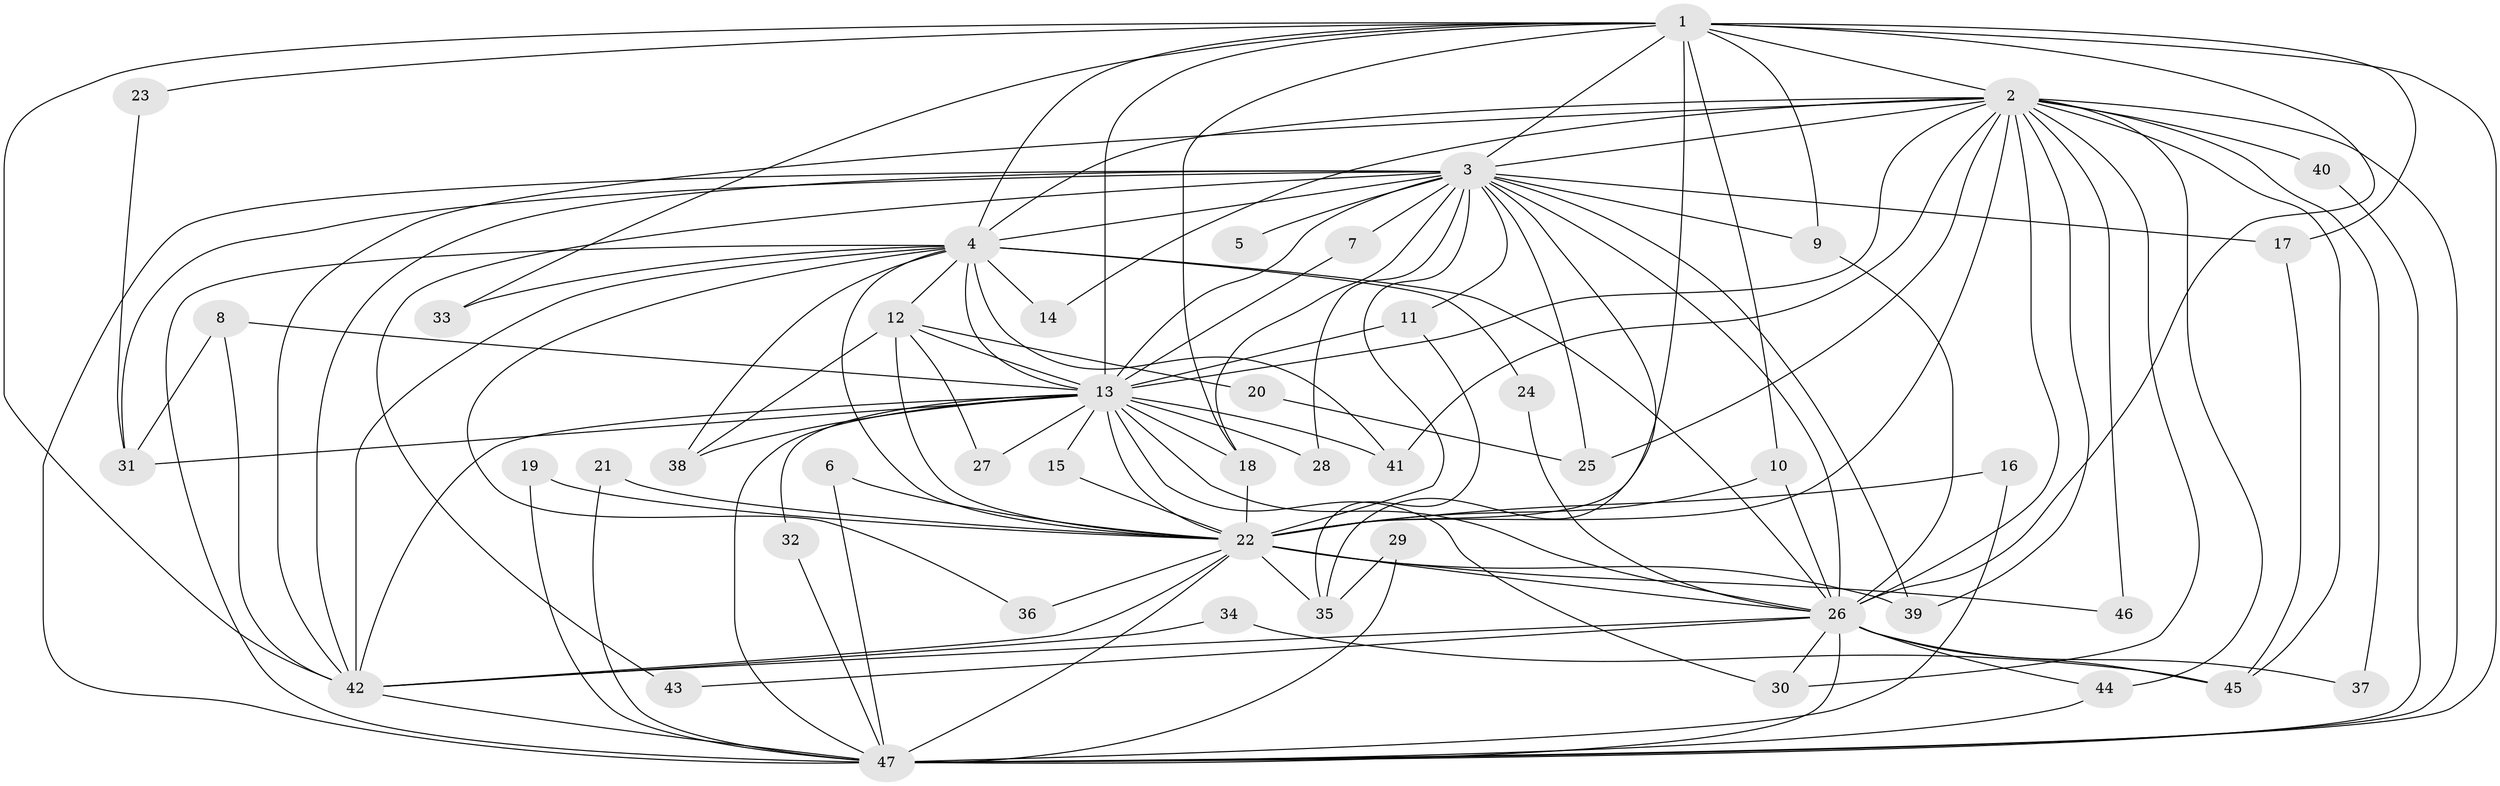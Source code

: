 // original degree distribution, {13: 0.02564102564102564, 24: 0.02564102564102564, 27: 0.01282051282051282, 19: 0.02564102564102564, 17: 0.01282051282051282, 21: 0.01282051282051282, 18: 0.01282051282051282, 3: 0.19230769230769232, 4: 0.10256410256410256, 2: 0.5769230769230769}
// Generated by graph-tools (version 1.1) at 2025/36/03/04/25 23:36:14]
// undirected, 47 vertices, 124 edges
graph export_dot {
  node [color=gray90,style=filled];
  1;
  2;
  3;
  4;
  5;
  6;
  7;
  8;
  9;
  10;
  11;
  12;
  13;
  14;
  15;
  16;
  17;
  18;
  19;
  20;
  21;
  22;
  23;
  24;
  25;
  26;
  27;
  28;
  29;
  30;
  31;
  32;
  33;
  34;
  35;
  36;
  37;
  38;
  39;
  40;
  41;
  42;
  43;
  44;
  45;
  46;
  47;
  1 -- 2 [weight=2.0];
  1 -- 3 [weight=2.0];
  1 -- 4 [weight=2.0];
  1 -- 9 [weight=1.0];
  1 -- 10 [weight=1.0];
  1 -- 13 [weight=3.0];
  1 -- 17 [weight=1.0];
  1 -- 18 [weight=1.0];
  1 -- 22 [weight=4.0];
  1 -- 23 [weight=1.0];
  1 -- 26 [weight=4.0];
  1 -- 33 [weight=1.0];
  1 -- 42 [weight=3.0];
  1 -- 47 [weight=2.0];
  2 -- 3 [weight=1.0];
  2 -- 4 [weight=1.0];
  2 -- 13 [weight=2.0];
  2 -- 14 [weight=1.0];
  2 -- 22 [weight=1.0];
  2 -- 25 [weight=1.0];
  2 -- 26 [weight=1.0];
  2 -- 30 [weight=1.0];
  2 -- 37 [weight=2.0];
  2 -- 39 [weight=1.0];
  2 -- 40 [weight=2.0];
  2 -- 41 [weight=1.0];
  2 -- 42 [weight=1.0];
  2 -- 44 [weight=1.0];
  2 -- 45 [weight=1.0];
  2 -- 46 [weight=1.0];
  2 -- 47 [weight=1.0];
  3 -- 4 [weight=1.0];
  3 -- 5 [weight=1.0];
  3 -- 7 [weight=1.0];
  3 -- 9 [weight=1.0];
  3 -- 11 [weight=1.0];
  3 -- 13 [weight=1.0];
  3 -- 17 [weight=1.0];
  3 -- 18 [weight=1.0];
  3 -- 22 [weight=1.0];
  3 -- 25 [weight=1.0];
  3 -- 26 [weight=1.0];
  3 -- 28 [weight=1.0];
  3 -- 31 [weight=1.0];
  3 -- 35 [weight=1.0];
  3 -- 39 [weight=1.0];
  3 -- 42 [weight=1.0];
  3 -- 43 [weight=1.0];
  3 -- 47 [weight=2.0];
  4 -- 12 [weight=1.0];
  4 -- 13 [weight=2.0];
  4 -- 14 [weight=2.0];
  4 -- 22 [weight=1.0];
  4 -- 24 [weight=1.0];
  4 -- 26 [weight=1.0];
  4 -- 33 [weight=1.0];
  4 -- 36 [weight=1.0];
  4 -- 38 [weight=1.0];
  4 -- 41 [weight=1.0];
  4 -- 42 [weight=1.0];
  4 -- 47 [weight=1.0];
  6 -- 22 [weight=1.0];
  6 -- 47 [weight=1.0];
  7 -- 13 [weight=1.0];
  8 -- 13 [weight=1.0];
  8 -- 31 [weight=1.0];
  8 -- 42 [weight=1.0];
  9 -- 26 [weight=1.0];
  10 -- 22 [weight=1.0];
  10 -- 26 [weight=1.0];
  11 -- 13 [weight=1.0];
  11 -- 35 [weight=1.0];
  12 -- 13 [weight=1.0];
  12 -- 20 [weight=1.0];
  12 -- 22 [weight=1.0];
  12 -- 27 [weight=1.0];
  12 -- 38 [weight=1.0];
  13 -- 15 [weight=1.0];
  13 -- 18 [weight=1.0];
  13 -- 22 [weight=1.0];
  13 -- 26 [weight=1.0];
  13 -- 27 [weight=2.0];
  13 -- 28 [weight=1.0];
  13 -- 30 [weight=1.0];
  13 -- 31 [weight=1.0];
  13 -- 32 [weight=1.0];
  13 -- 38 [weight=1.0];
  13 -- 41 [weight=2.0];
  13 -- 42 [weight=1.0];
  13 -- 47 [weight=1.0];
  15 -- 22 [weight=1.0];
  16 -- 22 [weight=1.0];
  16 -- 47 [weight=1.0];
  17 -- 45 [weight=1.0];
  18 -- 22 [weight=1.0];
  19 -- 22 [weight=1.0];
  19 -- 47 [weight=1.0];
  20 -- 25 [weight=1.0];
  21 -- 22 [weight=1.0];
  21 -- 47 [weight=1.0];
  22 -- 26 [weight=1.0];
  22 -- 35 [weight=1.0];
  22 -- 36 [weight=1.0];
  22 -- 39 [weight=1.0];
  22 -- 42 [weight=1.0];
  22 -- 46 [weight=1.0];
  22 -- 47 [weight=1.0];
  23 -- 31 [weight=1.0];
  24 -- 26 [weight=1.0];
  26 -- 30 [weight=1.0];
  26 -- 37 [weight=1.0];
  26 -- 42 [weight=1.0];
  26 -- 43 [weight=1.0];
  26 -- 44 [weight=1.0];
  26 -- 45 [weight=1.0];
  26 -- 47 [weight=1.0];
  29 -- 35 [weight=1.0];
  29 -- 47 [weight=1.0];
  32 -- 47 [weight=1.0];
  34 -- 42 [weight=1.0];
  34 -- 45 [weight=1.0];
  40 -- 47 [weight=1.0];
  42 -- 47 [weight=2.0];
  44 -- 47 [weight=1.0];
}
